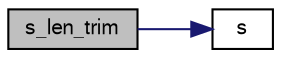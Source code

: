 digraph "s_len_trim"
{
  bgcolor="transparent";
  edge [fontname="FreeSans",fontsize="10",labelfontname="FreeSans",labelfontsize="10"];
  node [fontname="FreeSans",fontsize="10",shape=record];
  rankdir="LR";
  Node564 [label="s_len_trim",height=0.2,width=0.4,color="black", fillcolor="grey75", style="filled", fontcolor="black"];
  Node564 -> Node565 [color="midnightblue",fontsize="10",style="solid",fontname="FreeSans"];
  Node565 [label="s",height=0.2,width=0.4,color="black",URL="$a18905.html#abb9c4233033fad2ad0206cd4adad3b9f"];
}
